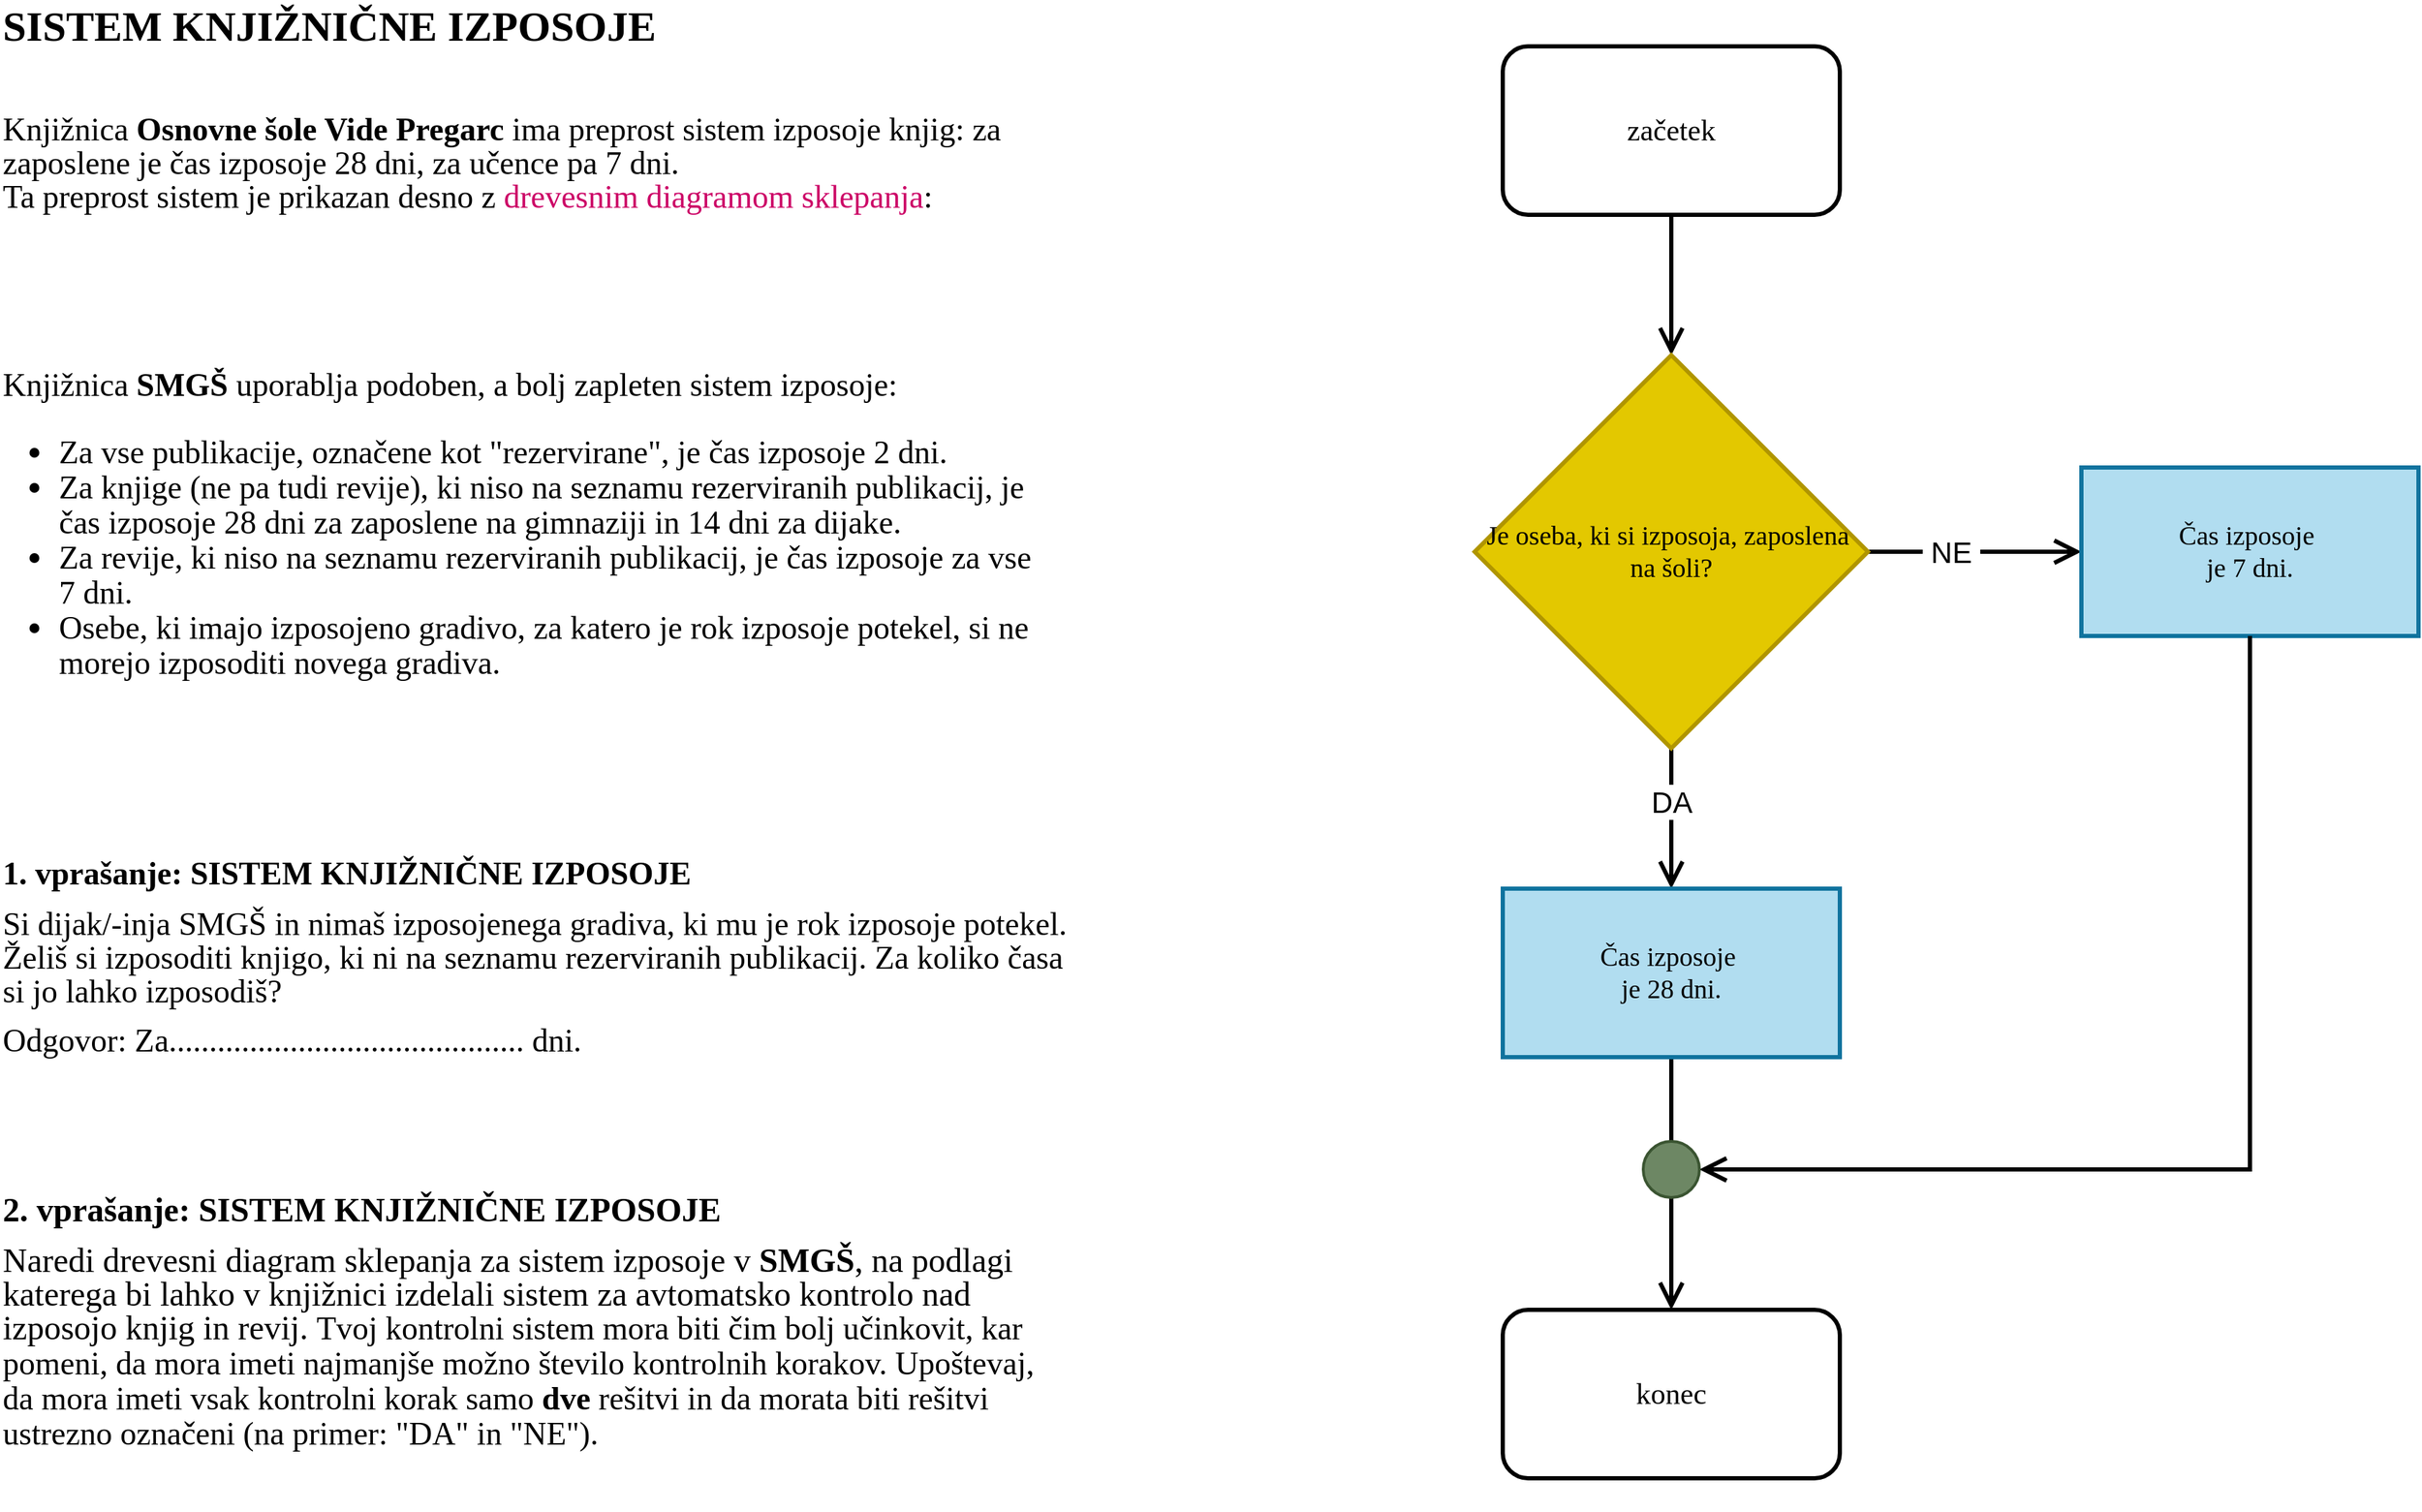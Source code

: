 <mxfile version="28.1.1">
  <diagram name="Page-1" id="3vfyKCS-lD6p9P20eH_8">
    <mxGraphModel dx="1928" dy="1473" grid="1" gridSize="10" guides="1" tooltips="1" connect="1" arrows="1" fold="1" page="1" pageScale="1" pageWidth="1920" pageHeight="1200" math="0" shadow="0">
      <root>
        <mxCell id="0" />
        <mxCell id="1" parent="0" />
        <mxCell id="4JSb5kasIs6f26XYG4gC-15" value="" style="group;fontSize=17;fontFamily=Space Mono;fontSource=https%3A%2F%2Ffonts.googleapis.com%2Fcss%3Ffamily%3DSpace%2BMono;" parent="1" vertex="1" connectable="0">
          <mxGeometry x="1140" y="81" width="672" height="1020" as="geometry" />
        </mxCell>
        <mxCell id="4JSb5kasIs6f26XYG4gC-2" style="edgeStyle=orthogonalEdgeStyle;rounded=0;orthogonalLoop=1;jettySize=auto;html=1;entryX=0.5;entryY=0;entryDx=0;entryDy=0;strokeWidth=3;endArrow=open;endFill=0;endSize=13;" parent="4JSb5kasIs6f26XYG4gC-15" source="0DG_mYwxClTH-fYbRJ0F-1" target="4JSb5kasIs6f26XYG4gC-1" edge="1">
          <mxGeometry relative="1" as="geometry" />
        </mxCell>
        <mxCell id="0DG_mYwxClTH-fYbRJ0F-1" value="&lt;font face=&quot;Space Mono&quot;&gt;začetek&lt;/font&gt;" style="rounded=1;whiteSpace=wrap;html=1;strokeWidth=3;fontSize=21;" parent="4JSb5kasIs6f26XYG4gC-15" vertex="1">
          <mxGeometry x="20" width="240" height="120" as="geometry" />
        </mxCell>
        <mxCell id="4JSb5kasIs6f26XYG4gC-4" style="edgeStyle=orthogonalEdgeStyle;rounded=0;orthogonalLoop=1;jettySize=auto;html=1;entryX=0.5;entryY=0;entryDx=0;entryDy=0;strokeWidth=3;endArrow=open;endFill=0;endSize=13;strokeColor=default;align=center;verticalAlign=middle;fontFamily=Helvetica;fontSize=11;fontColor=default;labelBackgroundColor=default;" parent="4JSb5kasIs6f26XYG4gC-15" source="4JSb5kasIs6f26XYG4gC-1" target="4JSb5kasIs6f26XYG4gC-3" edge="1">
          <mxGeometry relative="1" as="geometry" />
        </mxCell>
        <mxCell id="4JSb5kasIs6f26XYG4gC-13" value="DA" style="edgeLabel;html=1;align=center;verticalAlign=middle;resizable=0;points=[];fontFamily=Helvetica;fontSize=21;rounded=0;strokeColor=default;strokeWidth=3;fontColor=default;labelBackgroundColor=default;" parent="4JSb5kasIs6f26XYG4gC-4" vertex="1" connectable="0">
          <mxGeometry x="-0.288" y="1" relative="1" as="geometry">
            <mxPoint x="-1" y="2" as="offset" />
          </mxGeometry>
        </mxCell>
        <mxCell id="4JSb5kasIs6f26XYG4gC-6" style="edgeStyle=orthogonalEdgeStyle;rounded=0;orthogonalLoop=1;jettySize=auto;html=1;entryX=0;entryY=0.5;entryDx=0;entryDy=0;strokeWidth=3;endArrow=open;endFill=0;endSize=13;strokeColor=default;align=center;verticalAlign=middle;fontFamily=Helvetica;fontSize=11;fontColor=default;labelBackgroundColor=default;" parent="4JSb5kasIs6f26XYG4gC-15" source="4JSb5kasIs6f26XYG4gC-1" target="4JSb5kasIs6f26XYG4gC-5" edge="1">
          <mxGeometry relative="1" as="geometry" />
        </mxCell>
        <mxCell id="4JSb5kasIs6f26XYG4gC-14" value="&amp;nbsp;NE&amp;nbsp;" style="edgeLabel;html=1;align=center;verticalAlign=middle;resizable=0;points=[];fontFamily=Helvetica;fontSize=21;rounded=0;strokeColor=default;strokeWidth=3;fontColor=default;labelBackgroundColor=default;fillColor=none;gradientColor=none;" parent="4JSb5kasIs6f26XYG4gC-6" vertex="1" connectable="0">
          <mxGeometry x="-0.228" relative="1" as="geometry">
            <mxPoint as="offset" />
          </mxGeometry>
        </mxCell>
        <mxCell id="4JSb5kasIs6f26XYG4gC-1" value="Je oseba, ki si izposoja, zaposlena&amp;nbsp;&lt;div&gt;na šoli?&lt;/div&gt;" style="rhombus;whiteSpace=wrap;html=1;strokeWidth=3;fontFamily=Space Mono;fontSource=https%3A%2F%2Ffonts.googleapis.com%2Fcss%3Ffamily%3DSpace%2BMono;fontSize=19;fillColor=#e3c800;fontColor=#000000;strokeColor=#B09500;" parent="4JSb5kasIs6f26XYG4gC-15" vertex="1">
          <mxGeometry y="220" width="280" height="280" as="geometry" />
        </mxCell>
        <mxCell id="4JSb5kasIs6f26XYG4gC-8" style="edgeStyle=orthogonalEdgeStyle;rounded=0;orthogonalLoop=1;jettySize=auto;html=1;entryX=0.5;entryY=0;entryDx=0;entryDy=0;strokeColor=default;strokeWidth=3;align=center;verticalAlign=middle;fontFamily=Helvetica;fontSize=11;fontColor=default;labelBackgroundColor=default;endArrow=open;endFill=0;endSize=13;exitX=0.5;exitY=1;exitDx=0;exitDy=0;" parent="4JSb5kasIs6f26XYG4gC-15" source="4JSb5kasIs6f26XYG4gC-3" target="4JSb5kasIs6f26XYG4gC-7" edge="1">
          <mxGeometry relative="1" as="geometry" />
        </mxCell>
        <mxCell id="4JSb5kasIs6f26XYG4gC-3" value="Čas izposoje&amp;nbsp;&lt;div&gt;je 28 dni.&lt;/div&gt;" style="rounded=0;whiteSpace=wrap;html=1;strokeWidth=3;fontFamily=Space Mono;fontSource=https%3A%2F%2Ffonts.googleapis.com%2Fcss%3Ffamily%3DSpace%2BMono;fontSize=19;fillColor=#b1ddf0;strokeColor=#10739e;" parent="4JSb5kasIs6f26XYG4gC-15" vertex="1">
          <mxGeometry x="20" y="600" width="240" height="120" as="geometry" />
        </mxCell>
        <mxCell id="4JSb5kasIs6f26XYG4gC-5" value="Čas izposoje&amp;nbsp;&lt;div&gt;je 7 dni.&lt;/div&gt;" style="rounded=0;whiteSpace=wrap;html=1;strokeWidth=3;fontFamily=Space Mono;fontSource=https%3A%2F%2Ffonts.googleapis.com%2Fcss%3Ffamily%3DSpace%2BMono;fontSize=19;fillColor=#b1ddf0;strokeColor=#10739e;" parent="4JSb5kasIs6f26XYG4gC-15" vertex="1">
          <mxGeometry x="432" y="300" width="240" height="120" as="geometry" />
        </mxCell>
        <mxCell id="4JSb5kasIs6f26XYG4gC-7" value="&lt;font face=&quot;Space Mono&quot;&gt;konec&lt;/font&gt;" style="rounded=1;whiteSpace=wrap;html=1;strokeWidth=3;fontSize=21;" parent="4JSb5kasIs6f26XYG4gC-15" vertex="1">
          <mxGeometry x="20" y="900" width="240" height="120" as="geometry" />
        </mxCell>
        <mxCell id="4JSb5kasIs6f26XYG4gC-10" value="" style="endArrow=open;html=1;rounded=0;exitX=0.5;exitY=1;exitDx=0;exitDy=0;strokeColor=default;strokeWidth=3;align=center;verticalAlign=middle;fontFamily=Helvetica;fontSize=11;fontColor=default;labelBackgroundColor=default;endFill=0;endSize=13;entryX=1;entryY=0.5;entryDx=0;entryDy=0;flowAnimation=0;jumpStyle=none;" parent="4JSb5kasIs6f26XYG4gC-15" source="4JSb5kasIs6f26XYG4gC-5" target="4JSb5kasIs6f26XYG4gC-11" edge="1">
          <mxGeometry width="50" height="50" relative="1" as="geometry">
            <mxPoint x="252" y="740" as="sourcePoint" />
            <mxPoint x="172" y="780" as="targetPoint" />
            <Array as="points">
              <mxPoint x="552" y="800" />
            </Array>
          </mxGeometry>
        </mxCell>
        <mxCell id="4JSb5kasIs6f26XYG4gC-11" value="" style="ellipse;whiteSpace=wrap;html=1;aspect=fixed;strokeWidth=2;fillColor=#6d8764;fontColor=#ffffff;strokeColor=#3A5431;" parent="4JSb5kasIs6f26XYG4gC-15" vertex="1">
          <mxGeometry x="120" y="780" width="40" height="40" as="geometry" />
        </mxCell>
        <mxCell id="4JSb5kasIs6f26XYG4gC-16" value="SISTEM KNJIŽNIČNE IZPOSOJE" style="text;html=1;align=left;verticalAlign=middle;whiteSpace=wrap;rounded=0;fontFamily=Rubik;fontSource=https%3A%2F%2Ffonts.googleapis.com%2Fcss%3Ffamily%3DRubik;fontSize=30;fontStyle=1" parent="1" vertex="1">
          <mxGeometry x="90" y="51" width="540" height="30" as="geometry" />
        </mxCell>
        <mxCell id="4JSb5kasIs6f26XYG4gC-17" value="&lt;h1 style=&quot;margin-top: 0px; line-height: 100%;&quot;&gt;&lt;p style=&quot;margin: 0px; font-style: normal; font-variant-caps: normal; font-weight: normal; font-width: normal; font-size-adjust: none; font-kerning: auto; font-variant-alternates: normal; font-variant-ligatures: normal; font-variant-numeric: normal; font-variant-east-asian: normal; font-variant-position: normal; font-feature-settings: normal; font-optical-sizing: auto; font-variation-settings: normal;&quot;&gt;&lt;font style=&quot;font-size: 23px; line-height: 100%;&quot; face=&quot;Rubik&quot;&gt;Knjižnica &lt;b&gt;Osnovne šole Vide Pregarc&amp;nbsp;&lt;/b&gt;ima preprost sistem izposoje knjig: za zaposlene je čas izposoje 28 dni, za učence pa 7 dni.&amp;nbsp;&lt;/font&gt;&lt;/p&gt;&lt;p style=&quot;margin: 0px; font-style: normal; font-variant-caps: normal; font-weight: normal; font-width: normal; font-size-adjust: none; font-kerning: auto; font-variant-alternates: normal; font-variant-ligatures: normal; font-variant-numeric: normal; font-variant-east-asian: normal; font-variant-position: normal; font-feature-settings: normal; font-optical-sizing: auto; font-variation-settings: normal;&quot;&gt;&lt;font style=&quot;font-size: 23px; line-height: 100%;&quot; face=&quot;Rubik&quot;&gt;Ta preprost sistem je prikazan desno z &lt;span style=&quot;color: rgb(204, 0, 102);&quot;&gt;drevesnim diagramom sklepanja&lt;/span&gt;:&amp;nbsp;&lt;/font&gt;&lt;/p&gt;&lt;/h1&gt;" style="text;html=1;whiteSpace=wrap;overflow=hidden;rounded=0;flipV=1;" parent="1" vertex="1">
          <mxGeometry x="90" y="121" width="730" height="119" as="geometry" />
        </mxCell>
        <mxCell id="4JSb5kasIs6f26XYG4gC-19" value="&lt;h1 style=&quot;margin-top: 0px; line-height: 100%;&quot;&gt;&lt;p style=&quot;margin: 0px 0px 11px; font-style: normal; font-variant-caps: normal; font-width: normal; font-size-adjust: none; font-kerning: auto; font-variant-alternates: normal; font-variant-ligatures: normal; font-variant-numeric: normal; font-variant-east-asian: normal; font-variant-position: normal; font-feature-settings: normal; font-optical-sizing: auto; font-variation-settings: normal;&quot;&gt;&lt;font style=&quot;font-size: 23px; font-weight: normal; line-height: 100%;&quot;&gt;Knjižnica &lt;/font&gt;&lt;font style=&quot;font-size: 23px; line-height: 100%;&quot;&gt;SMGŠ&lt;/font&gt;&lt;font style=&quot;font-size: 23px; font-weight: normal; line-height: 100%;&quot;&gt;&amp;nbsp;uporablja podoben, a bolj zapleten sistem izposoje:&amp;nbsp;&lt;/font&gt;&lt;/p&gt;&lt;p style=&quot;margin: 0px 0px 11px; font-style: normal; font-variant-caps: normal; font-width: normal; line-height: normal; font-size-adjust: none; font-kerning: auto; font-variant-alternates: normal; font-variant-ligatures: normal; font-variant-numeric: normal; font-variant-east-asian: normal; font-variant-position: normal; font-feature-settings: normal; font-optical-sizing: auto; font-variation-settings: normal;&quot;&gt;&lt;/p&gt;&lt;ul&gt;&lt;li&gt;&lt;span style=&quot;font-weight: normal;&quot;&gt;&lt;span style=&quot;font-size: 23px; text-indent: -18px;&quot;&gt;Za vse publikacije, označene kot &quot;rezervirane&quot;, je čas izposoje 2 dni.&amp;nbsp;&lt;/span&gt;&lt;/span&gt;&lt;/li&gt;&lt;li&gt;&lt;span style=&quot;font-weight: normal; font-size: 23px; text-indent: -18px;&quot;&gt;Za knjige (ne pa tudi revije), ki &lt;/span&gt;&lt;span style=&quot;font-weight: normal; font-size: 23px; text-indent: -18px;&quot;&gt;niso &lt;/span&gt;&lt;span style=&quot;font-weight: normal; font-size: 23px; text-indent: -18px;&quot;&gt;na seznamu rezerviranih publikacij, je čas izposoje 28 dni za zaposlene na gimnaziji in 14 dni za dijake.&amp;nbsp;&lt;/span&gt;&lt;/li&gt;&lt;li&gt;&lt;span style=&quot;font-weight: normal; font-size: 23px; text-indent: -18px;&quot;&gt;Za revije, ki &lt;/span&gt;&lt;span style=&quot;font-weight: normal; font-size: 23px; text-indent: -18px;&quot;&gt;niso &lt;/span&gt;&lt;span style=&quot;font-weight: normal; font-size: 23px; text-indent: -18px;&quot;&gt;na seznamu rezerviranih publikacij, je čas izposoje za vse 7 dni.&amp;nbsp;&lt;/span&gt;&lt;/li&gt;&lt;li&gt;&lt;span style=&quot;font-size: 23px; text-indent: -18px; font-weight: normal;&quot;&gt;Osebe, ki imajo izposojeno gradivo, za katero je rok izposoje potekel, si ne morejo izposoditi novega gradiva.&amp;nbsp;&lt;/span&gt;&lt;/li&gt;&lt;/ul&gt;&lt;p&gt;&lt;/p&gt;&lt;div&gt;&lt;br&gt;&lt;/div&gt;&lt;/h1&gt;" style="text;html=1;whiteSpace=wrap;overflow=hidden;rounded=0;fontFamily=Rubik;fontSize=12;fontColor=default;fontSource=https%3A%2F%2Ffonts.googleapis.com%2Fcss%3Ffamily%3DRubik;spacing=2;flipV=1;" parent="1" vertex="1">
          <mxGeometry x="90" y="303" width="750" height="301" as="geometry" />
        </mxCell>
        <mxCell id="4JSb5kasIs6f26XYG4gC-22" value="&lt;h1 style=&quot;margin-top: 0px; line-height: 100%;&quot;&gt;&lt;p style=&quot;margin: 12px 0px; text-align: justify; font-style: normal; font-variant-caps: normal; font-width: normal; font-size-adjust: none; font-kerning: auto; font-variant-alternates: normal; font-variant-ligatures: normal; font-variant-numeric: normal; font-variant-east-asian: normal; font-variant-position: normal; font-feature-settings: normal; font-optical-sizing: auto; font-variation-settings: normal;&quot;&gt;&lt;font style=&quot;font-size: 23px; line-height: 100%;&quot; data-font-src=&quot;https://fonts.googleapis.com/css?family=Rubik&quot; face=&quot;Rubik&quot;&gt;1. vprašanje: SISTEM KNJIŽNIČNE IZPOSOJE &lt;span style=&quot;font-style: normal; font-variant-caps: normal; font-width: normal; font-size-adjust: none; font-kerning: auto; font-variant-alternates: normal; font-variant-ligatures: normal; font-variant-numeric: normal; font-variant-east-asian: normal; font-variant-position: normal; font-feature-settings: normal; font-optical-sizing: auto; font-variation-settings: normal; color: rgb(127, 127, 127);&quot;&gt;&lt;i&gt;&amp;nbsp;&lt;/i&gt;&lt;span style=&quot;font-weight: normal;&quot;&gt;&lt;i&gt;&lt;/i&gt;&lt;/span&gt;&lt;/span&gt;&lt;/font&gt;&lt;/p&gt;&lt;p style=&quot;margin: 0px 0px 11px; font-style: normal; font-variant-caps: normal; font-width: normal; font-size-adjust: none; font-kerning: auto; font-variant-alternates: normal; font-variant-ligatures: normal; font-variant-numeric: normal; font-variant-east-asian: normal; font-variant-position: normal; font-feature-settings: normal; font-optical-sizing: auto; font-variation-settings: normal;&quot;&gt;&lt;font style=&quot;font-size: 23px; font-weight: normal; line-height: 100%;&quot; data-font-src=&quot;https://fonts.googleapis.com/css?family=Rubik&quot; face=&quot;Rubik&quot;&gt;Si dijak/-inja SMGŠ in nimaš izposojenega gradiva, ki mu je rok izposoje potekel. Želiš si izposoditi knjigo, ki ni na seznamu rezerviranih publikacij. Za koliko časa si jo lahko izposodiš?&amp;nbsp;&lt;/font&gt;&lt;/p&gt;&lt;p style=&quot;margin: 0px 0px 14px; font-style: normal; font-variant-caps: normal; font-width: normal; font-size-adjust: none; font-kerning: auto; font-variant-alternates: normal; font-variant-ligatures: normal; font-variant-numeric: normal; font-variant-east-asian: normal; font-variant-position: normal; font-feature-settings: normal; font-optical-sizing: auto; font-variation-settings: normal;&quot;&gt;&lt;font style=&quot;font-size: 23px; font-weight: normal; line-height: 100%;&quot; data-font-src=&quot;https://fonts.googleapis.com/css?family=Rubik&quot; face=&quot;Rubik&quot;&gt;Odgovor: Za............................................ dni.&amp;nbsp;&lt;/font&gt;&lt;/p&gt;&lt;/h1&gt;" style="text;html=1;whiteSpace=wrap;overflow=hidden;rounded=0;fontFamily=Helvetica;fontSize=12;fontColor=default;flipV=1;" parent="1" vertex="1">
          <mxGeometry x="90" y="639" width="760" height="176" as="geometry" />
        </mxCell>
        <mxCell id="4JSb5kasIs6f26XYG4gC-25" value="&lt;h1 style=&quot;margin-top: 0px; line-height: 100%;&quot;&gt;&lt;p style=&quot;margin: 12px 0px; text-align: justify; font-style: normal; font-variant-caps: normal; font-weight: normal; font-width: normal; font-size-adjust: none; font-kerning: auto; font-variant-alternates: normal; font-variant-ligatures: normal; font-variant-numeric: normal; font-variant-east-asian: normal; font-variant-position: normal; font-feature-settings: normal; font-optical-sizing: auto; font-variation-settings: normal;&quot;&gt;&lt;b&gt;2. vprašanje: SISTEM KNJIŽNIČNE IZPOSOJE&lt;/b&gt;&lt;/p&gt;&lt;p style=&quot;margin: 0px 0px 11px; font-style: normal; font-variant-caps: normal; font-weight: normal; font-width: normal; font-size-adjust: none; font-kerning: auto; font-variant-alternates: normal; font-variant-ligatures: normal; font-variant-numeric: normal; font-variant-east-asian: normal; font-variant-position: normal; font-feature-settings: normal; font-optical-sizing: auto; font-variation-settings: normal;&quot;&gt;Naredi drevesni diagram sklepanja za sistem izposoje v &lt;b&gt;SMGŠ&lt;/b&gt;, na podlagi katerega bi lahko v knjižnici izdelali sistem za avtomatsko kontrolo nad izposojo knjig in revij.&amp;nbsp;&lt;font style=&quot;font-size: 23px;&quot;&gt;Tvoj kontrolni sistem mora biti čim bolj učinkovit, kar pomeni, da mora imeti najmanjše možno število kontrolnih korakov. Upoštevaj, da mora imeti vsak kontrolni korak samo &lt;b&gt;dve &lt;/b&gt;rešitvi in da morata biti rešitvi ustrezno označeni (na primer: &quot;DA&quot; in &quot;NE&quot;).&amp;nbsp;&lt;/font&gt;&lt;/p&gt;&lt;/h1&gt;" style="text;html=1;whiteSpace=wrap;overflow=hidden;rounded=0;fontFamily=Rubik;fontSize=12;fontColor=default;fontSource=https%3A%2F%2Ffonts.googleapis.com%2Fcss%3Ffamily%3DRubik;flipV=1;" parent="1" vertex="1">
          <mxGeometry x="90" y="879" width="760" height="242" as="geometry" />
        </mxCell>
      </root>
    </mxGraphModel>
  </diagram>
</mxfile>
